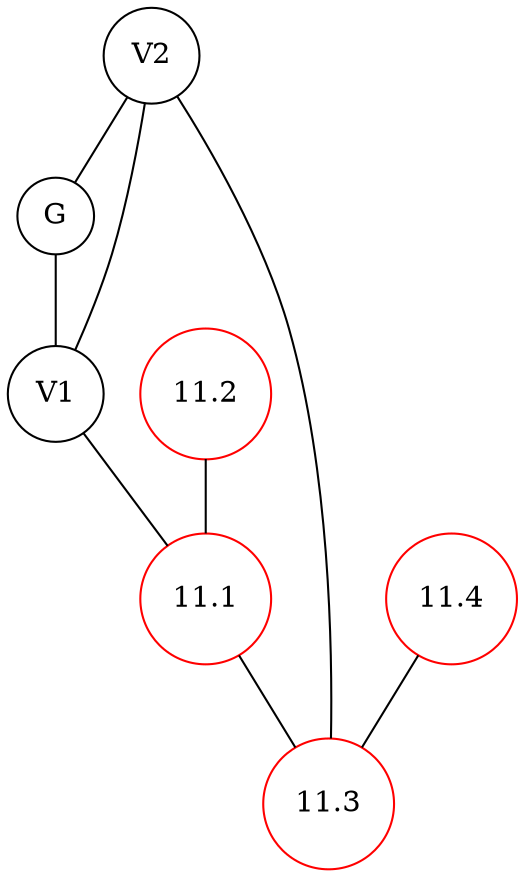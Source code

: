 graph G {
node [shape=circle]

V2 -- G -- V1
V1 -- V2
V1 -- G1 -- H1 -- V2
G2 -- G1
H2 -- H1

G1 [label = "11.1", color = red]
G2 [label = "11.2", color = red]
H1 [label = "11.3", color = red]
H2 [label = "11.4", color = red]

}
